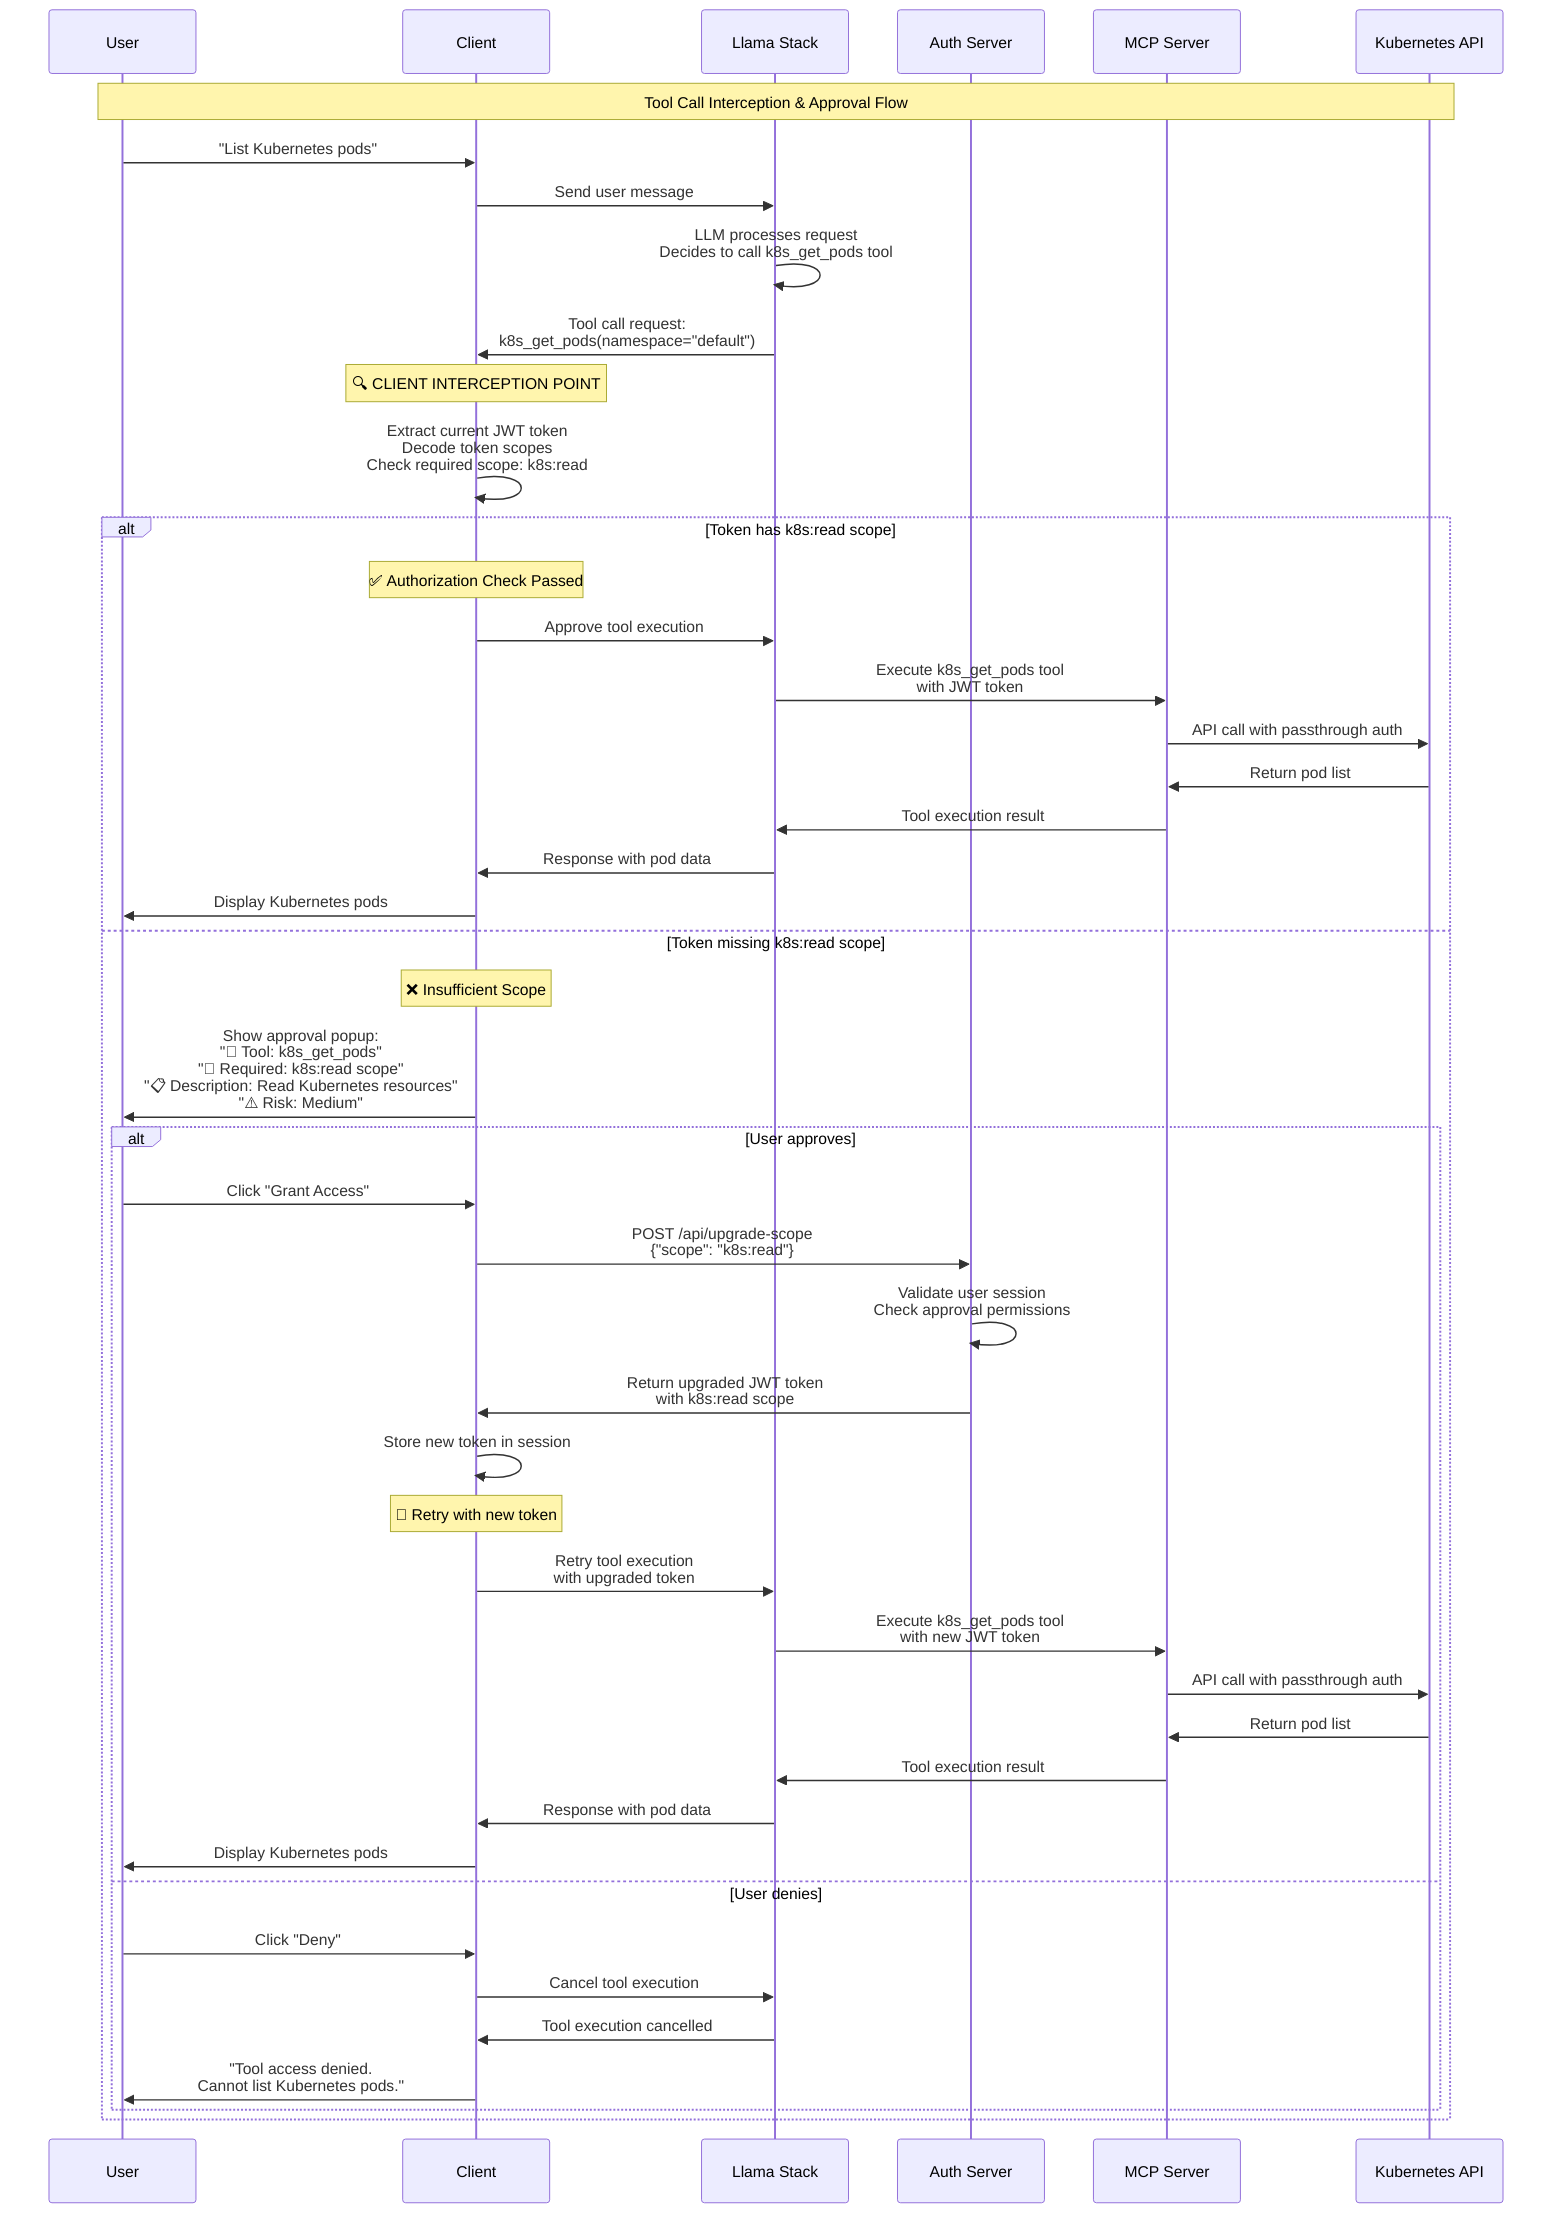 sequenceDiagram
    participant U as User
    participant C as Client
    participant LS as Llama Stack
    participant AS as Auth Server
    participant MCP as MCP Server
    participant K8S as Kubernetes API

    Note over U,K8S: Tool Call Interception & Approval Flow

    U->>C: "List Kubernetes pods"
    C->>LS: Send user message
    LS->>LS: LLM processes request<br/>Decides to call k8s_get_pods tool
    LS->>C: Tool call request:<br/>k8s_get_pods(namespace="default")
    
    Note over C: 🔍 CLIENT INTERCEPTION POINT
    C->>C: Extract current JWT token<br/>Decode token scopes<br/>Check required scope: k8s:read
    
    alt Token has k8s:read scope
        Note over C: ✅ Authorization Check Passed
        C->>LS: Approve tool execution
        LS->>MCP: Execute k8s_get_pods tool<br/>with JWT token
        MCP->>K8S: API call with passthrough auth
        K8S->>MCP: Return pod list
        MCP->>LS: Tool execution result
        LS->>C: Response with pod data
        C->>U: Display Kubernetes pods
    else Token missing k8s:read scope
        Note over C: ❌ Insufficient Scope
        C->>U: Show approval popup:<br/>"🔧 Tool: k8s_get_pods"<br/>"🔐 Required: k8s:read scope"<br/>"📋 Description: Read Kubernetes resources"<br/>"⚠️ Risk: Medium"
        
        alt User approves
            U->>C: Click "Grant Access"
            C->>AS: POST /api/upgrade-scope<br/>{"scope": "k8s:read"}
            AS->>AS: Validate user session<br/>Check approval permissions
            AS->>C: Return upgraded JWT token<br/>with k8s:read scope
            C->>C: Store new token in session
            
            Note over C: 🔄 Retry with new token
            C->>LS: Retry tool execution<br/>with upgraded token
            LS->>MCP: Execute k8s_get_pods tool<br/>with new JWT token
            MCP->>K8S: API call with passthrough auth
            K8S->>MCP: Return pod list
            MCP->>LS: Tool execution result
            LS->>C: Response with pod data
            C->>U: Display Kubernetes pods
        else User denies
            U->>C: Click "Deny"
            C->>LS: Cancel tool execution
            LS->>C: Tool execution cancelled
            C->>U: "Tool access denied.<br/>Cannot list Kubernetes pods."
        end
    end
